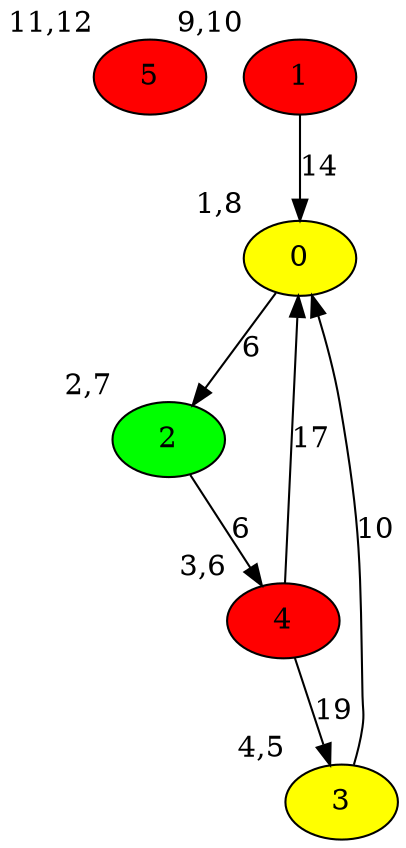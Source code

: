 digraph {
	5 [label=5, xlabel= "11,12", fillcolor= red, style=filled];
	1 [label=1, xlabel= "9,10", fillcolor= red, style=filled];
	0 [label=0, xlabel= "1,8", fillcolor= yellow, style=filled];
	2 [label=2, xlabel= "2,7", fillcolor= green, style=filled];
	4 [label=4, xlabel= "3,6", fillcolor= red, style=filled];
	3 [label=3, xlabel= "4,5", fillcolor= yellow, style=filled];
	0 -> 2 [label=6];
	1 -> 0 [label=14];
	2 -> 4 [label=6];
	3 -> 0 [label=10];
	4 -> 0 [label=17];
	4 -> 3 [label=19];
}